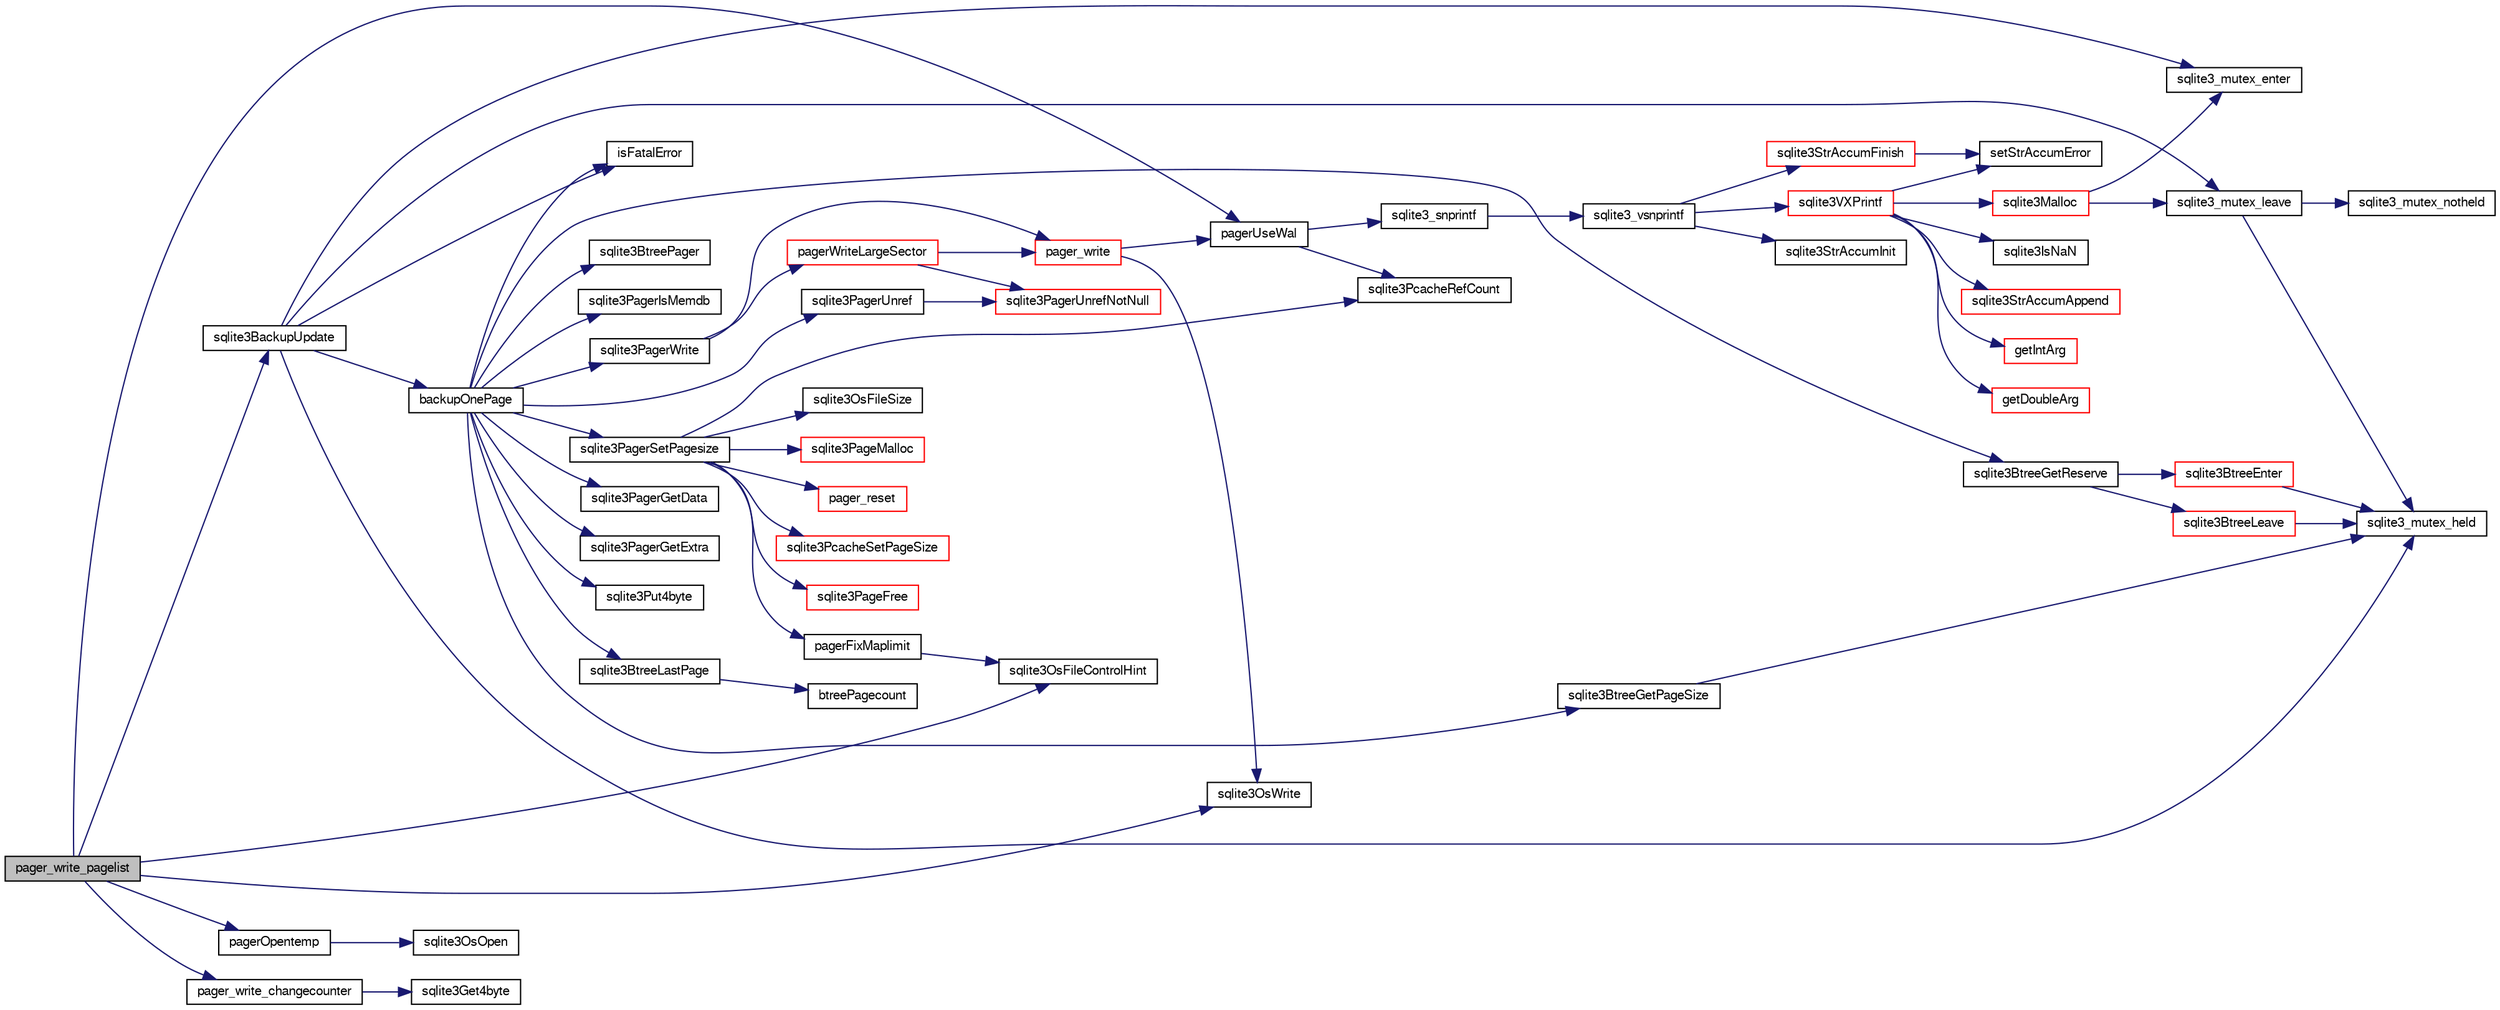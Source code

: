 digraph "pager_write_pagelist"
{
  edge [fontname="FreeSans",fontsize="10",labelfontname="FreeSans",labelfontsize="10"];
  node [fontname="FreeSans",fontsize="10",shape=record];
  rankdir="LR";
  Node197967 [label="pager_write_pagelist",height=0.2,width=0.4,color="black", fillcolor="grey75", style="filled", fontcolor="black"];
  Node197967 -> Node197968 [color="midnightblue",fontsize="10",style="solid",fontname="FreeSans"];
  Node197968 [label="pagerUseWal",height=0.2,width=0.4,color="black", fillcolor="white", style="filled",URL="$sqlite3_8c.html#a31def80bfe1de9284d635ba190a5eb68"];
  Node197968 -> Node197969 [color="midnightblue",fontsize="10",style="solid",fontname="FreeSans"];
  Node197969 [label="sqlite3PcacheRefCount",height=0.2,width=0.4,color="black", fillcolor="white", style="filled",URL="$sqlite3_8c.html#adee2536d23ec9628e0883ccab03b3429"];
  Node197968 -> Node197970 [color="midnightblue",fontsize="10",style="solid",fontname="FreeSans"];
  Node197970 [label="sqlite3_snprintf",height=0.2,width=0.4,color="black", fillcolor="white", style="filled",URL="$sqlite3_8c.html#aa2695a752e971577f5784122f2013c40"];
  Node197970 -> Node197971 [color="midnightblue",fontsize="10",style="solid",fontname="FreeSans"];
  Node197971 [label="sqlite3_vsnprintf",height=0.2,width=0.4,color="black", fillcolor="white", style="filled",URL="$sqlite3_8c.html#a0862c03aea71d62847e452aa655add42"];
  Node197971 -> Node197972 [color="midnightblue",fontsize="10",style="solid",fontname="FreeSans"];
  Node197972 [label="sqlite3StrAccumInit",height=0.2,width=0.4,color="black", fillcolor="white", style="filled",URL="$sqlite3_8c.html#aabf95e113b9d54d519cd15a56215f560"];
  Node197971 -> Node197973 [color="midnightblue",fontsize="10",style="solid",fontname="FreeSans"];
  Node197973 [label="sqlite3VXPrintf",height=0.2,width=0.4,color="red", fillcolor="white", style="filled",URL="$sqlite3_8c.html#a63c25806c9bd4a2b76f9a0eb232c6bde"];
  Node197973 -> Node197974 [color="midnightblue",fontsize="10",style="solid",fontname="FreeSans"];
  Node197974 [label="sqlite3StrAccumAppend",height=0.2,width=0.4,color="red", fillcolor="white", style="filled",URL="$sqlite3_8c.html#a56664fa33def33c5a5245b623441d5e0"];
  Node197973 -> Node198246 [color="midnightblue",fontsize="10",style="solid",fontname="FreeSans"];
  Node198246 [label="getIntArg",height=0.2,width=0.4,color="red", fillcolor="white", style="filled",URL="$sqlite3_8c.html#abff258963dbd9205fb299851a64c67be"];
  Node197973 -> Node197992 [color="midnightblue",fontsize="10",style="solid",fontname="FreeSans"];
  Node197992 [label="sqlite3Malloc",height=0.2,width=0.4,color="red", fillcolor="white", style="filled",URL="$sqlite3_8c.html#a361a2eaa846b1885f123abe46f5d8b2b"];
  Node197992 -> Node197986 [color="midnightblue",fontsize="10",style="solid",fontname="FreeSans"];
  Node197986 [label="sqlite3_mutex_enter",height=0.2,width=0.4,color="black", fillcolor="white", style="filled",URL="$sqlite3_8c.html#a1c12cde690bd89f104de5cbad12a6bf5"];
  Node197992 -> Node197988 [color="midnightblue",fontsize="10",style="solid",fontname="FreeSans"];
  Node197988 [label="sqlite3_mutex_leave",height=0.2,width=0.4,color="black", fillcolor="white", style="filled",URL="$sqlite3_8c.html#a5838d235601dbd3c1fa993555c6bcc93"];
  Node197988 -> Node197980 [color="midnightblue",fontsize="10",style="solid",fontname="FreeSans"];
  Node197980 [label="sqlite3_mutex_held",height=0.2,width=0.4,color="black", fillcolor="white", style="filled",URL="$sqlite3_8c.html#acf77da68932b6bc163c5e68547ecc3e7"];
  Node197988 -> Node197989 [color="midnightblue",fontsize="10",style="solid",fontname="FreeSans"];
  Node197989 [label="sqlite3_mutex_notheld",height=0.2,width=0.4,color="black", fillcolor="white", style="filled",URL="$sqlite3_8c.html#a83967c837c1c000d3b5adcfaa688f5dc"];
  Node197973 -> Node197977 [color="midnightblue",fontsize="10",style="solid",fontname="FreeSans"];
  Node197977 [label="setStrAccumError",height=0.2,width=0.4,color="black", fillcolor="white", style="filled",URL="$sqlite3_8c.html#a3dc479a1fc8ba1ab8edfe51f8a0b102c"];
  Node197973 -> Node198247 [color="midnightblue",fontsize="10",style="solid",fontname="FreeSans"];
  Node198247 [label="getDoubleArg",height=0.2,width=0.4,color="red", fillcolor="white", style="filled",URL="$sqlite3_8c.html#a1cf25120072c85bd261983b24c12c3d9"];
  Node197973 -> Node198139 [color="midnightblue",fontsize="10",style="solid",fontname="FreeSans"];
  Node198139 [label="sqlite3IsNaN",height=0.2,width=0.4,color="black", fillcolor="white", style="filled",URL="$sqlite3_8c.html#aed4d78203877c3486765ccbc7feebb50"];
  Node197971 -> Node198023 [color="midnightblue",fontsize="10",style="solid",fontname="FreeSans"];
  Node198023 [label="sqlite3StrAccumFinish",height=0.2,width=0.4,color="red", fillcolor="white", style="filled",URL="$sqlite3_8c.html#adb7f26b10ac1b847db6f000ef4c2e2ba"];
  Node198023 -> Node197977 [color="midnightblue",fontsize="10",style="solid",fontname="FreeSans"];
  Node197967 -> Node198252 [color="midnightblue",fontsize="10",style="solid",fontname="FreeSans"];
  Node198252 [label="pagerOpentemp",height=0.2,width=0.4,color="black", fillcolor="white", style="filled",URL="$sqlite3_8c.html#aebcb4ac28e13fcb66454bb555327c331"];
  Node198252 -> Node198253 [color="midnightblue",fontsize="10",style="solid",fontname="FreeSans"];
  Node198253 [label="sqlite3OsOpen",height=0.2,width=0.4,color="black", fillcolor="white", style="filled",URL="$sqlite3_8c.html#a12a1f3451e28f9cecd19cf0bb4f8f416"];
  Node197967 -> Node198254 [color="midnightblue",fontsize="10",style="solid",fontname="FreeSans"];
  Node198254 [label="sqlite3OsFileControlHint",height=0.2,width=0.4,color="black", fillcolor="white", style="filled",URL="$sqlite3_8c.html#a63d0693fc056b088572daedace58e82f"];
  Node197967 -> Node198255 [color="midnightblue",fontsize="10",style="solid",fontname="FreeSans"];
  Node198255 [label="pager_write_changecounter",height=0.2,width=0.4,color="black", fillcolor="white", style="filled",URL="$sqlite3_8c.html#afd08ca92c5087db71f9b3a7cd9343057"];
  Node198255 -> Node198256 [color="midnightblue",fontsize="10",style="solid",fontname="FreeSans"];
  Node198256 [label="sqlite3Get4byte",height=0.2,width=0.4,color="black", fillcolor="white", style="filled",URL="$sqlite3_8c.html#a2924627e99ca211030e954405a10f5e8"];
  Node197967 -> Node198257 [color="midnightblue",fontsize="10",style="solid",fontname="FreeSans"];
  Node198257 [label="sqlite3OsWrite",height=0.2,width=0.4,color="black", fillcolor="white", style="filled",URL="$sqlite3_8c.html#a1eea7ec327af84c05b4dd4cc075a537f"];
  Node197967 -> Node198258 [color="midnightblue",fontsize="10",style="solid",fontname="FreeSans"];
  Node198258 [label="sqlite3BackupUpdate",height=0.2,width=0.4,color="black", fillcolor="white", style="filled",URL="$sqlite3_8c.html#a928fd0b03c8d689beb3b81d73e9c713c"];
  Node198258 -> Node197980 [color="midnightblue",fontsize="10",style="solid",fontname="FreeSans"];
  Node198258 -> Node198259 [color="midnightblue",fontsize="10",style="solid",fontname="FreeSans"];
  Node198259 [label="isFatalError",height=0.2,width=0.4,color="black", fillcolor="white", style="filled",URL="$sqlite3_8c.html#a08bf7a0d0e8efb81f4c115f7ffb55c06"];
  Node198258 -> Node197986 [color="midnightblue",fontsize="10",style="solid",fontname="FreeSans"];
  Node198258 -> Node198260 [color="midnightblue",fontsize="10",style="solid",fontname="FreeSans"];
  Node198260 [label="backupOnePage",height=0.2,width=0.4,color="black", fillcolor="white", style="filled",URL="$sqlite3_8c.html#a7efb6a8380d746b14e73db99ad3428a2"];
  Node198260 -> Node198261 [color="midnightblue",fontsize="10",style="solid",fontname="FreeSans"];
  Node198261 [label="sqlite3BtreePager",height=0.2,width=0.4,color="black", fillcolor="white", style="filled",URL="$sqlite3_8c.html#aa0b1925984c0d8606d760b8fa27a4d7c"];
  Node198260 -> Node198262 [color="midnightblue",fontsize="10",style="solid",fontname="FreeSans"];
  Node198262 [label="sqlite3BtreeGetPageSize",height=0.2,width=0.4,color="black", fillcolor="white", style="filled",URL="$sqlite3_8c.html#a91f9dbfdbf95d6d9b955d1c7648b9fc1"];
  Node198262 -> Node197980 [color="midnightblue",fontsize="10",style="solid",fontname="FreeSans"];
  Node198260 -> Node198263 [color="midnightblue",fontsize="10",style="solid",fontname="FreeSans"];
  Node198263 [label="sqlite3BtreeGetReserve",height=0.2,width=0.4,color="black", fillcolor="white", style="filled",URL="$sqlite3_8c.html#a68011b8563328468149157a52e70e984"];
  Node198263 -> Node198264 [color="midnightblue",fontsize="10",style="solid",fontname="FreeSans"];
  Node198264 [label="sqlite3BtreeEnter",height=0.2,width=0.4,color="red", fillcolor="white", style="filled",URL="$sqlite3_8c.html#afa05d700ca373993fe6b0525b867feff"];
  Node198264 -> Node197980 [color="midnightblue",fontsize="10",style="solid",fontname="FreeSans"];
  Node198263 -> Node198269 [color="midnightblue",fontsize="10",style="solid",fontname="FreeSans"];
  Node198269 [label="sqlite3BtreeLeave",height=0.2,width=0.4,color="red", fillcolor="white", style="filled",URL="$sqlite3_8c.html#a460e4f89d1aeef4b4d334cfe8165da89"];
  Node198269 -> Node197980 [color="midnightblue",fontsize="10",style="solid",fontname="FreeSans"];
  Node198260 -> Node198259 [color="midnightblue",fontsize="10",style="solid",fontname="FreeSans"];
  Node198260 -> Node198270 [color="midnightblue",fontsize="10",style="solid",fontname="FreeSans"];
  Node198270 [label="sqlite3PagerIsMemdb",height=0.2,width=0.4,color="black", fillcolor="white", style="filled",URL="$sqlite3_8c.html#ab46debef26325b83fd097b87c244e371"];
  Node198260 -> Node198271 [color="midnightblue",fontsize="10",style="solid",fontname="FreeSans"];
  Node198271 [label="sqlite3PagerSetPagesize",height=0.2,width=0.4,color="black", fillcolor="white", style="filled",URL="$sqlite3_8c.html#ab668348d5dcc0382c247c74b6358f16e"];
  Node198271 -> Node197969 [color="midnightblue",fontsize="10",style="solid",fontname="FreeSans"];
  Node198271 -> Node198272 [color="midnightblue",fontsize="10",style="solid",fontname="FreeSans"];
  Node198272 [label="sqlite3OsFileSize",height=0.2,width=0.4,color="black", fillcolor="white", style="filled",URL="$sqlite3_8c.html#a395914ef2826de6ed70e92b5d02887de"];
  Node198271 -> Node198273 [color="midnightblue",fontsize="10",style="solid",fontname="FreeSans"];
  Node198273 [label="sqlite3PageMalloc",height=0.2,width=0.4,color="red", fillcolor="white", style="filled",URL="$sqlite3_8c.html#af05f296695d164316d4666a76d07f1f0"];
  Node198271 -> Node198274 [color="midnightblue",fontsize="10",style="solid",fontname="FreeSans"];
  Node198274 [label="pager_reset",height=0.2,width=0.4,color="red", fillcolor="white", style="filled",URL="$sqlite3_8c.html#a80434ecc2e0b58eea05c79b1690be582"];
  Node198271 -> Node198281 [color="midnightblue",fontsize="10",style="solid",fontname="FreeSans"];
  Node198281 [label="sqlite3PcacheSetPageSize",height=0.2,width=0.4,color="red", fillcolor="white", style="filled",URL="$sqlite3_8c.html#aa8f59bcc736613514103517d86dd4b28"];
  Node198271 -> Node198283 [color="midnightblue",fontsize="10",style="solid",fontname="FreeSans"];
  Node198283 [label="sqlite3PageFree",height=0.2,width=0.4,color="red", fillcolor="white", style="filled",URL="$sqlite3_8c.html#a7c85b1d9d633386e0ecb5d56594fe03f"];
  Node198271 -> Node198284 [color="midnightblue",fontsize="10",style="solid",fontname="FreeSans"];
  Node198284 [label="pagerFixMaplimit",height=0.2,width=0.4,color="black", fillcolor="white", style="filled",URL="$sqlite3_8c.html#a9f1947188e8c305d8053d69f82318762"];
  Node198284 -> Node198254 [color="midnightblue",fontsize="10",style="solid",fontname="FreeSans"];
  Node198260 -> Node198285 [color="midnightblue",fontsize="10",style="solid",fontname="FreeSans"];
  Node198285 [label="sqlite3PagerWrite",height=0.2,width=0.4,color="black", fillcolor="white", style="filled",URL="$sqlite3_8c.html#ad4b8aee028ee99575b0748b299e04ed0"];
  Node198285 -> Node198286 [color="midnightblue",fontsize="10",style="solid",fontname="FreeSans"];
  Node198286 [label="pagerWriteLargeSector",height=0.2,width=0.4,color="red", fillcolor="white", style="filled",URL="$sqlite3_8c.html#a06334f0cc1c2dc95ffe29c2359928b92"];
  Node198286 -> Node198288 [color="midnightblue",fontsize="10",style="solid",fontname="FreeSans"];
  Node198288 [label="pager_write",height=0.2,width=0.4,color="red", fillcolor="white", style="filled",URL="$sqlite3_8c.html#aa5dbf1a9dcccf0aa140b04b81325517f"];
  Node198288 -> Node197968 [color="midnightblue",fontsize="10",style="solid",fontname="FreeSans"];
  Node198288 -> Node198257 [color="midnightblue",fontsize="10",style="solid",fontname="FreeSans"];
  Node198286 -> Node198308 [color="midnightblue",fontsize="10",style="solid",fontname="FreeSans"];
  Node198308 [label="sqlite3PagerUnrefNotNull",height=0.2,width=0.4,color="red", fillcolor="white", style="filled",URL="$sqlite3_8c.html#a4b314f96f09f5c68c94672e420e31ab9"];
  Node198285 -> Node198288 [color="midnightblue",fontsize="10",style="solid",fontname="FreeSans"];
  Node198260 -> Node198379 [color="midnightblue",fontsize="10",style="solid",fontname="FreeSans"];
  Node198379 [label="sqlite3PagerGetData",height=0.2,width=0.4,color="black", fillcolor="white", style="filled",URL="$sqlite3_8c.html#a9dd340e56fb4b7fad4df339595b8d8a2"];
  Node198260 -> Node198380 [color="midnightblue",fontsize="10",style="solid",fontname="FreeSans"];
  Node198380 [label="sqlite3PagerGetExtra",height=0.2,width=0.4,color="black", fillcolor="white", style="filled",URL="$sqlite3_8c.html#a48e879a6d20f06f27390973ab8d59bd7"];
  Node198260 -> Node198381 [color="midnightblue",fontsize="10",style="solid",fontname="FreeSans"];
  Node198381 [label="sqlite3Put4byte",height=0.2,width=0.4,color="black", fillcolor="white", style="filled",URL="$sqlite3_8c.html#a90821e542f11539726c50c15993056c4"];
  Node198260 -> Node198382 [color="midnightblue",fontsize="10",style="solid",fontname="FreeSans"];
  Node198382 [label="sqlite3BtreeLastPage",height=0.2,width=0.4,color="black", fillcolor="white", style="filled",URL="$sqlite3_8c.html#ad098765ff19e404329c836462c185d95"];
  Node198382 -> Node198383 [color="midnightblue",fontsize="10",style="solid",fontname="FreeSans"];
  Node198383 [label="btreePagecount",height=0.2,width=0.4,color="black", fillcolor="white", style="filled",URL="$sqlite3_8c.html#a9cc4ac11752c088db89d551ec1495a15"];
  Node198260 -> Node198384 [color="midnightblue",fontsize="10",style="solid",fontname="FreeSans"];
  Node198384 [label="sqlite3PagerUnref",height=0.2,width=0.4,color="black", fillcolor="white", style="filled",URL="$sqlite3_8c.html#aa9d040b7f24a8a5d99bf96863b52cd15"];
  Node198384 -> Node198308 [color="midnightblue",fontsize="10",style="solid",fontname="FreeSans"];
  Node198258 -> Node197988 [color="midnightblue",fontsize="10",style="solid",fontname="FreeSans"];
}
